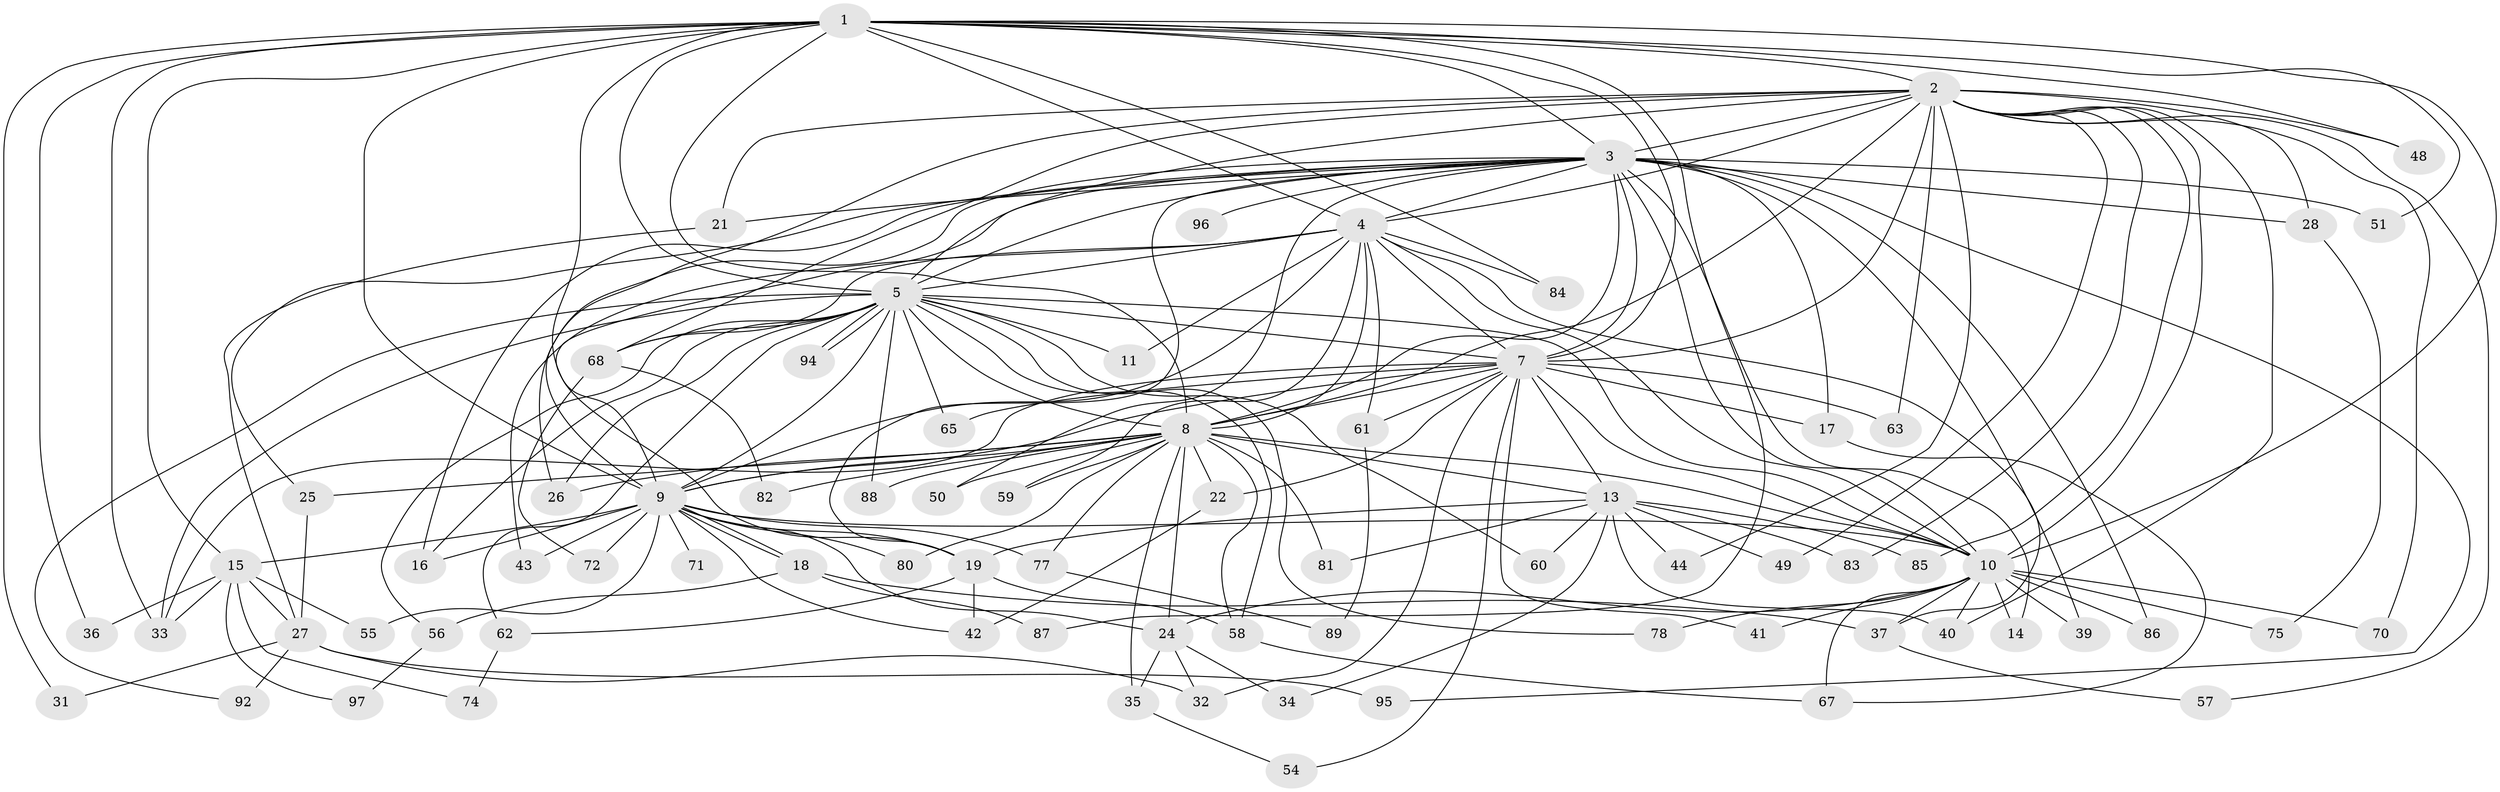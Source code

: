 // Generated by graph-tools (version 1.1) at 2025/23/03/03/25 07:23:44]
// undirected, 76 vertices, 183 edges
graph export_dot {
graph [start="1"]
  node [color=gray90,style=filled];
  1;
  2 [super="+12"];
  3 [super="+45"];
  4 [super="+6"];
  5 [super="+79"];
  7;
  8 [super="+23"];
  9 [super="+38"];
  10 [super="+98"];
  11;
  13 [super="+66"];
  14;
  15 [super="+73"];
  16 [super="+20"];
  17;
  18;
  19 [super="+46"];
  21;
  22 [super="+76"];
  24 [super="+29"];
  25;
  26 [super="+30"];
  27 [super="+52"];
  28;
  31;
  32 [super="+47"];
  33 [super="+53"];
  34;
  35;
  36;
  37 [super="+99"];
  39 [super="+64"];
  40;
  41;
  42;
  43;
  44;
  48;
  49;
  50;
  51;
  54;
  55;
  56 [super="+93"];
  57;
  58 [super="+91"];
  59;
  60;
  61;
  62;
  63;
  65;
  67 [super="+90"];
  68 [super="+69"];
  70;
  71;
  72;
  74;
  75;
  77;
  78;
  80;
  81;
  82;
  83;
  84;
  85;
  86;
  87;
  88;
  89;
  92;
  94;
  95;
  96;
  97;
  1 -- 2;
  1 -- 3;
  1 -- 4 [weight=2];
  1 -- 5;
  1 -- 7;
  1 -- 8 [weight=2];
  1 -- 9;
  1 -- 10;
  1 -- 15;
  1 -- 19;
  1 -- 31;
  1 -- 33;
  1 -- 36;
  1 -- 48;
  1 -- 51;
  1 -- 84;
  1 -- 87;
  2 -- 3 [weight=3];
  2 -- 4 [weight=2];
  2 -- 5;
  2 -- 7;
  2 -- 8;
  2 -- 9;
  2 -- 10;
  2 -- 21;
  2 -- 40;
  2 -- 44;
  2 -- 48;
  2 -- 49;
  2 -- 57;
  2 -- 63;
  2 -- 68;
  2 -- 70;
  2 -- 83;
  2 -- 28;
  2 -- 85;
  3 -- 4 [weight=2];
  3 -- 5;
  3 -- 7;
  3 -- 8;
  3 -- 9;
  3 -- 10;
  3 -- 14;
  3 -- 16;
  3 -- 17;
  3 -- 19;
  3 -- 21;
  3 -- 25;
  3 -- 28;
  3 -- 39 [weight=2];
  3 -- 50;
  3 -- 51;
  3 -- 86;
  3 -- 95;
  3 -- 96 [weight=2];
  3 -- 26;
  4 -- 5 [weight=2];
  4 -- 7 [weight=2];
  4 -- 8 [weight=2];
  4 -- 9 [weight=2];
  4 -- 10 [weight=2];
  4 -- 11;
  4 -- 43;
  4 -- 61;
  4 -- 68;
  4 -- 84;
  4 -- 59;
  4 -- 37;
  5 -- 7;
  5 -- 8 [weight=2];
  5 -- 9;
  5 -- 10;
  5 -- 11;
  5 -- 26;
  5 -- 33;
  5 -- 56 [weight=2];
  5 -- 58;
  5 -- 60;
  5 -- 62;
  5 -- 65;
  5 -- 78;
  5 -- 92;
  5 -- 94;
  5 -- 94;
  5 -- 88;
  5 -- 68;
  5 -- 16;
  7 -- 8;
  7 -- 9 [weight=2];
  7 -- 10;
  7 -- 13;
  7 -- 17;
  7 -- 22;
  7 -- 32;
  7 -- 41;
  7 -- 54;
  7 -- 61;
  7 -- 63;
  7 -- 65;
  7 -- 33;
  8 -- 9;
  8 -- 10;
  8 -- 13;
  8 -- 22;
  8 -- 25;
  8 -- 26;
  8 -- 35;
  8 -- 50;
  8 -- 59;
  8 -- 77;
  8 -- 81;
  8 -- 82;
  8 -- 88;
  8 -- 24;
  8 -- 80;
  8 -- 58;
  9 -- 10;
  9 -- 15;
  9 -- 16;
  9 -- 18;
  9 -- 18;
  9 -- 24;
  9 -- 42;
  9 -- 43;
  9 -- 55;
  9 -- 71 [weight=2];
  9 -- 72;
  9 -- 77;
  9 -- 80;
  9 -- 19;
  10 -- 14;
  10 -- 24;
  10 -- 37;
  10 -- 39;
  10 -- 41;
  10 -- 67;
  10 -- 70;
  10 -- 75;
  10 -- 78;
  10 -- 86;
  10 -- 40;
  13 -- 34;
  13 -- 40;
  13 -- 44;
  13 -- 49;
  13 -- 60;
  13 -- 83;
  13 -- 85;
  13 -- 81;
  13 -- 19;
  15 -- 27;
  15 -- 36;
  15 -- 55;
  15 -- 74;
  15 -- 33;
  15 -- 97;
  17 -- 67;
  18 -- 37;
  18 -- 56;
  18 -- 87;
  19 -- 42;
  19 -- 58;
  19 -- 62;
  21 -- 27;
  22 -- 42;
  24 -- 32;
  24 -- 34;
  24 -- 35;
  25 -- 27;
  27 -- 31;
  27 -- 92;
  27 -- 95;
  27 -- 32;
  28 -- 75;
  35 -- 54;
  37 -- 57;
  56 -- 97;
  58 -- 67;
  61 -- 89;
  62 -- 74;
  68 -- 72;
  68 -- 82;
  77 -- 89;
}
